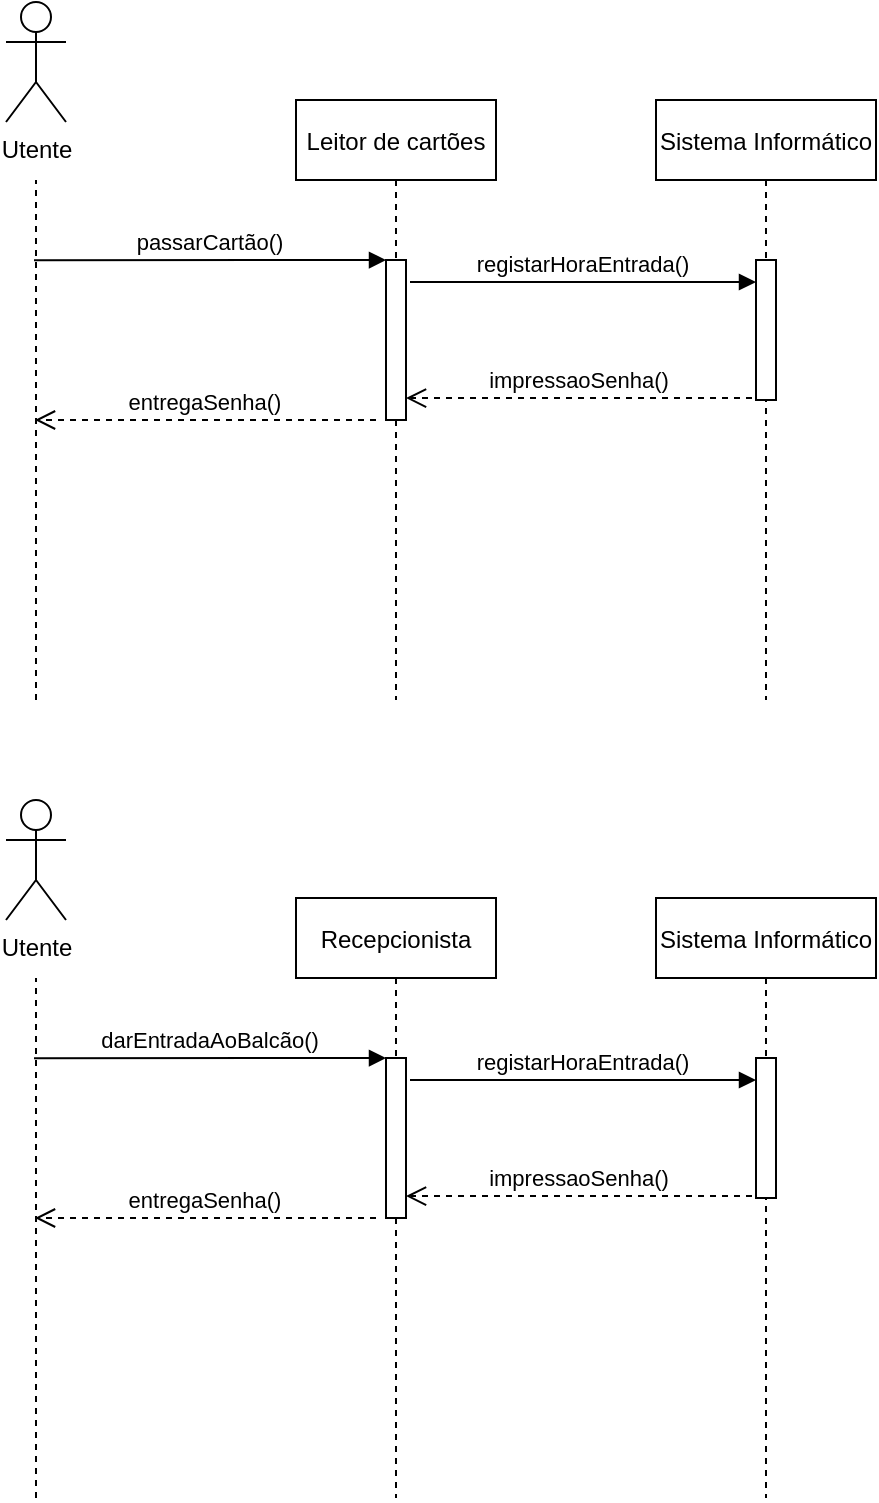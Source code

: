 <mxfile version="14.1.8" type="device" pages="2"><diagram id="kgpKYQtTHZ0yAKxKKP6v" name="Check-in manual e automático"><mxGraphModel dx="946" dy="608" grid="1" gridSize="10" guides="1" tooltips="1" connect="1" arrows="1" fold="1" page="1" pageScale="1" pageWidth="850" pageHeight="1100" math="0" shadow="0"><root><mxCell id="0"/><mxCell id="1" parent="0"/><mxCell id="3nuBFxr9cyL0pnOWT2aG-5" value="Leitor de cartões" style="shape=umlLifeline;perimeter=lifelinePerimeter;container=1;collapsible=0;recursiveResize=0;rounded=0;shadow=0;strokeWidth=1;" parent="1" vertex="1"><mxGeometry x="290" y="170" width="100" height="300" as="geometry"/></mxCell><mxCell id="3nuBFxr9cyL0pnOWT2aG-6" value="" style="points=[];perimeter=orthogonalPerimeter;rounded=0;shadow=0;strokeWidth=1;" parent="3nuBFxr9cyL0pnOWT2aG-5" vertex="1"><mxGeometry x="45" y="80" width="10" height="80" as="geometry"/></mxCell><mxCell id="3nuBFxr9cyL0pnOWT2aG-8" value="passarCartão()" style="verticalAlign=bottom;endArrow=block;entryX=0;entryY=0;shadow=0;strokeWidth=1;exitX=0.49;exitY=0.267;exitDx=0;exitDy=0;exitPerimeter=0;" parent="1" target="3nuBFxr9cyL0pnOWT2aG-6" edge="1"><mxGeometry relative="1" as="geometry"><mxPoint x="159" y="250.1" as="sourcePoint"/></mxGeometry></mxCell><mxCell id="3nuBFxr9cyL0pnOWT2aG-10" value="entregaSenha()" style="verticalAlign=bottom;endArrow=open;dashed=1;endSize=8;shadow=0;strokeWidth=1;" parent="1" edge="1"><mxGeometry relative="1" as="geometry"><mxPoint x="159.5" y="330" as="targetPoint"/><mxPoint x="330" y="330" as="sourcePoint"/></mxGeometry></mxCell><mxCell id="m903mOmpjXKeaSWjuPWx-2" value="Sistema Informático" style="shape=umlLifeline;perimeter=lifelinePerimeter;container=1;collapsible=0;recursiveResize=0;rounded=0;shadow=0;strokeWidth=1;" vertex="1" parent="1"><mxGeometry x="470" y="170" width="110" height="300" as="geometry"/></mxCell><mxCell id="m903mOmpjXKeaSWjuPWx-3" value="" style="points=[];perimeter=orthogonalPerimeter;rounded=0;shadow=0;strokeWidth=1;" vertex="1" parent="m903mOmpjXKeaSWjuPWx-2"><mxGeometry x="50" y="80" width="10" height="70" as="geometry"/></mxCell><mxCell id="m903mOmpjXKeaSWjuPWx-4" value="registarHoraEntrada()" style="verticalAlign=bottom;endArrow=block;shadow=0;strokeWidth=1;" edge="1" parent="1"><mxGeometry relative="1" as="geometry"><mxPoint x="347" y="261" as="sourcePoint"/><mxPoint x="520" y="261" as="targetPoint"/><Array as="points"><mxPoint x="437" y="261"/></Array></mxGeometry></mxCell><mxCell id="m903mOmpjXKeaSWjuPWx-5" value="impressaoSenha()" style="verticalAlign=bottom;endArrow=open;dashed=1;endSize=8;exitX=-0.2;exitY=0.986;shadow=0;strokeWidth=1;exitDx=0;exitDy=0;exitPerimeter=0;" edge="1" parent="1" source="m903mOmpjXKeaSWjuPWx-3" target="3nuBFxr9cyL0pnOWT2aG-6"><mxGeometry relative="1" as="geometry"><mxPoint x="350" y="319" as="targetPoint"/><mxPoint x="520" y="300" as="sourcePoint"/></mxGeometry></mxCell><mxCell id="m903mOmpjXKeaSWjuPWx-6" value="Utente" style="shape=umlActor;verticalLabelPosition=bottom;verticalAlign=top;html=1;" vertex="1" parent="1"><mxGeometry x="145" y="121" width="30" height="60" as="geometry"/></mxCell><mxCell id="m903mOmpjXKeaSWjuPWx-8" value="" style="endArrow=none;dashed=1;html=1;" edge="1" parent="1"><mxGeometry width="50" height="50" relative="1" as="geometry"><mxPoint x="160" y="470" as="sourcePoint"/><mxPoint x="160" y="210" as="targetPoint"/><Array as="points"/></mxGeometry></mxCell><mxCell id="m903mOmpjXKeaSWjuPWx-12" value="Recepcionista" style="shape=umlLifeline;perimeter=lifelinePerimeter;container=1;collapsible=0;recursiveResize=0;rounded=0;shadow=0;strokeWidth=1;" vertex="1" parent="1"><mxGeometry x="290" y="569" width="100" height="300" as="geometry"/></mxCell><mxCell id="m903mOmpjXKeaSWjuPWx-13" value="" style="points=[];perimeter=orthogonalPerimeter;rounded=0;shadow=0;strokeWidth=1;" vertex="1" parent="m903mOmpjXKeaSWjuPWx-12"><mxGeometry x="45" y="80" width="10" height="80" as="geometry"/></mxCell><mxCell id="m903mOmpjXKeaSWjuPWx-14" value="darEntradaAoBalcão()" style="verticalAlign=bottom;endArrow=block;entryX=0;entryY=0;shadow=0;strokeWidth=1;exitX=0.49;exitY=0.267;exitDx=0;exitDy=0;exitPerimeter=0;" edge="1" parent="1" target="m903mOmpjXKeaSWjuPWx-13"><mxGeometry relative="1" as="geometry"><mxPoint x="159" y="649.1" as="sourcePoint"/></mxGeometry></mxCell><mxCell id="m903mOmpjXKeaSWjuPWx-15" value="entregaSenha()" style="verticalAlign=bottom;endArrow=open;dashed=1;endSize=8;shadow=0;strokeWidth=1;" edge="1" parent="1"><mxGeometry relative="1" as="geometry"><mxPoint x="159.5" y="729" as="targetPoint"/><mxPoint x="330" y="729" as="sourcePoint"/></mxGeometry></mxCell><mxCell id="m903mOmpjXKeaSWjuPWx-16" value="Sistema Informático" style="shape=umlLifeline;perimeter=lifelinePerimeter;container=1;collapsible=0;recursiveResize=0;rounded=0;shadow=0;strokeWidth=1;" vertex="1" parent="1"><mxGeometry x="470" y="569" width="110" height="300" as="geometry"/></mxCell><mxCell id="m903mOmpjXKeaSWjuPWx-17" value="" style="points=[];perimeter=orthogonalPerimeter;rounded=0;shadow=0;strokeWidth=1;" vertex="1" parent="m903mOmpjXKeaSWjuPWx-16"><mxGeometry x="50" y="80" width="10" height="70" as="geometry"/></mxCell><mxCell id="m903mOmpjXKeaSWjuPWx-18" value="registarHoraEntrada()" style="verticalAlign=bottom;endArrow=block;shadow=0;strokeWidth=1;" edge="1" parent="1"><mxGeometry relative="1" as="geometry"><mxPoint x="347" y="660" as="sourcePoint"/><mxPoint x="520" y="660" as="targetPoint"/><Array as="points"><mxPoint x="437" y="660"/></Array></mxGeometry></mxCell><mxCell id="m903mOmpjXKeaSWjuPWx-19" value="impressaoSenha()" style="verticalAlign=bottom;endArrow=open;dashed=1;endSize=8;exitX=-0.2;exitY=0.986;shadow=0;strokeWidth=1;exitDx=0;exitDy=0;exitPerimeter=0;" edge="1" parent="1" source="m903mOmpjXKeaSWjuPWx-17" target="m903mOmpjXKeaSWjuPWx-13"><mxGeometry relative="1" as="geometry"><mxPoint x="350" y="718" as="targetPoint"/><mxPoint x="520" y="699" as="sourcePoint"/></mxGeometry></mxCell><mxCell id="m903mOmpjXKeaSWjuPWx-20" value="Utente" style="shape=umlActor;verticalLabelPosition=bottom;verticalAlign=top;html=1;" vertex="1" parent="1"><mxGeometry x="145" y="520" width="30" height="60" as="geometry"/></mxCell><mxCell id="m903mOmpjXKeaSWjuPWx-21" value="" style="endArrow=none;dashed=1;html=1;" edge="1" parent="1"><mxGeometry width="50" height="50" relative="1" as="geometry"><mxPoint x="160" y="869" as="sourcePoint"/><mxPoint x="160" y="609" as="targetPoint"/><Array as="points"/></mxGeometry></mxCell></root></mxGraphModel></diagram><diagram id="8Ib4hU9OQkj6yEkjc7Gh" name="Gestão consulta"><mxGraphModel dx="1113" dy="715" grid="1" gridSize="10" guides="1" tooltips="1" connect="1" arrows="1" fold="1" page="1" pageScale="1" pageWidth="827" pageHeight="1169" math="0" shadow="0"><root><mxCell id="YWq5WGcZyo5m1Z9Z-Msd-0"/><mxCell id="YWq5WGcZyo5m1Z9Z-Msd-1" parent="YWq5WGcZyo5m1Z9Z-Msd-0"/><mxCell id="YWq5WGcZyo5m1Z9Z-Msd-3" value="Sistema Informático" style="shape=umlLifeline;perimeter=lifelinePerimeter;whiteSpace=wrap;html=1;container=1;collapsible=0;recursiveResize=0;outlineConnect=0;strokeColor=#000000;fillColor=none;" vertex="1" parent="YWq5WGcZyo5m1Z9Z-Msd-1"><mxGeometry x="260" y="120" width="100" height="300" as="geometry"/></mxCell><mxCell id="SYRSoSL9QByiTBSLftoJ-2" value="" style="rounded=0;whiteSpace=wrap;html=1;direction=south;" vertex="1" parent="YWq5WGcZyo5m1Z9Z-Msd-3"><mxGeometry x="45" y="80" width="10" height="120" as="geometry"/></mxCell><mxCell id="YWq5WGcZyo5m1Z9Z-Msd-4" value="Ecrã Sala de Espera" style="shape=umlLifeline;perimeter=lifelinePerimeter;whiteSpace=wrap;html=1;container=1;collapsible=0;recursiveResize=0;outlineConnect=0;strokeColor=#000000;fillColor=none;" vertex="1" parent="YWq5WGcZyo5m1Z9Z-Msd-1"><mxGeometry x="420" y="120" width="100" height="300" as="geometry"/></mxCell><mxCell id="YWq5WGcZyo5m1Z9Z-Msd-5" value="Utente?" style="shape=umlLifeline;perimeter=lifelinePerimeter;whiteSpace=wrap;html=1;container=1;collapsible=0;recursiveResize=0;outlineConnect=0;strokeColor=#000000;fillColor=none;" vertex="1" parent="YWq5WGcZyo5m1Z9Z-Msd-1"><mxGeometry x="580" y="120" width="100" height="300" as="geometry"/></mxCell><mxCell id="kSrvGeqpeQmIJn7a0G-C-0" value="Médico" style="shape=umlActor;verticalLabelPosition=bottom;verticalAlign=top;html=1;" vertex="1" parent="YWq5WGcZyo5m1Z9Z-Msd-1"><mxGeometry x="144" y="71" width="30" height="60" as="geometry"/></mxCell><mxCell id="kSrvGeqpeQmIJn7a0G-C-1" value="" style="endArrow=none;dashed=1;html=1;" edge="1" parent="YWq5WGcZyo5m1Z9Z-Msd-1"><mxGeometry width="50" height="50" relative="1" as="geometry"><mxPoint x="159" y="420" as="sourcePoint"/><mxPoint x="159" y="160" as="targetPoint"/><Array as="points"/></mxGeometry></mxCell><mxCell id="ZvHS6ds8D4FM7uIXu75d-0" value="registaHoraInicioConsulta()" style="verticalAlign=bottom;endArrow=open;dashed=1;endSize=8;shadow=0;strokeWidth=1;exitX=0.25;exitY=1;exitDx=0;exitDy=0;" edge="1" parent="YWq5WGcZyo5m1Z9Z-Msd-1" source="SYRSoSL9QByiTBSLftoJ-2"><mxGeometry relative="1" as="geometry"><mxPoint x="160" y="230" as="targetPoint"/><mxPoint x="300" y="230" as="sourcePoint"/></mxGeometry></mxCell><mxCell id="SYRSoSL9QByiTBSLftoJ-0" value="chamarUtente()" style="verticalAlign=bottom;endArrow=block;shadow=0;strokeWidth=1;exitX=0.49;exitY=0.267;exitDx=0;exitDy=0;exitPerimeter=0;entryX=0;entryY=1;entryDx=0;entryDy=0;" edge="1" parent="YWq5WGcZyo5m1Z9Z-Msd-1" target="SYRSoSL9QByiTBSLftoJ-2"><mxGeometry relative="1" as="geometry"><mxPoint x="159" y="200.1" as="sourcePoint"/><mxPoint x="300" y="200" as="targetPoint"/></mxGeometry></mxCell><mxCell id="SYRSoSL9QByiTBSLftoJ-1" value="enviarInformaçãoConsulta()" style="verticalAlign=bottom;endArrow=block;shadow=0;strokeWidth=1;exitX=0.083;exitY=0.1;exitDx=0;exitDy=0;exitPerimeter=0;entryX=0;entryY=1;entryDx=0;entryDy=0;" edge="1" parent="YWq5WGcZyo5m1Z9Z-Msd-1" source="SYRSoSL9QByiTBSLftoJ-2" target="dW2a_u_GZvs1QqgM_uEt-1"><mxGeometry relative="1" as="geometry"><mxPoint x="320" y="210.1" as="sourcePoint"/><mxPoint x="471" y="210" as="targetPoint"/></mxGeometry></mxCell><mxCell id="dW2a_u_GZvs1QqgM_uEt-1" value="" style="rounded=0;whiteSpace=wrap;html=1;direction=south;" vertex="1" parent="YWq5WGcZyo5m1Z9Z-Msd-1"><mxGeometry x="465" y="210" width="10" height="120" as="geometry"/></mxCell><mxCell id="dW2a_u_GZvs1QqgM_uEt-2" value="mostrarInformação()" style="verticalAlign=bottom;endArrow=block;shadow=0;strokeWidth=1;exitX=0.49;exitY=0.267;exitDx=0;exitDy=0;exitPerimeter=0;" edge="1" parent="YWq5WGcZyo5m1Z9Z-Msd-1"><mxGeometry relative="1" as="geometry"><mxPoint x="475" y="220.1" as="sourcePoint"/><mxPoint x="626" y="220" as="targetPoint"/></mxGeometry></mxCell><mxCell id="dW2a_u_GZvs1QqgM_uEt-3" value="" style="rounded=0;whiteSpace=wrap;html=1;direction=south;" vertex="1" parent="YWq5WGcZyo5m1Z9Z-Msd-1"><mxGeometry x="625" y="220" width="10" height="120" as="geometry"/></mxCell><mxCell id="dW2a_u_GZvs1QqgM_uEt-6" value="&lt;h1&gt;&lt;span style=&quot;text-align: center&quot;&gt;Condições&lt;/span&gt;&lt;/h1&gt;&lt;div&gt;&lt;span style=&quot;text-align: center&quot;&gt;&lt;br&gt;&lt;/span&gt;&lt;/div&gt;&lt;div&gt;&lt;h1&gt;&lt;span style=&quot;text-align: center ; font-size: 12px ; font-weight: normal&quot;&gt;- Se tempo de espera &amp;lt; tempo de tolerâcia (10min): realizaConsulta(), terminaConsulta() e&amp;nbsp;&lt;/span&gt;&lt;span style=&quot;font-weight: normal&quot;&gt;&lt;font style=&quot;font-size: 12px&quot;&gt;e sistema registaHoraFimConsulta&lt;/font&gt;&lt;/span&gt;&lt;/h1&gt;&lt;/div&gt;&lt;h1&gt;&lt;span style=&quot;text-align: center ; font-size: 12px ; font-weight: normal&quot;&gt;- Se tempo de espera &amp;gt; tempo de tolerâcia (10min): mensagem do medico para o sistema para registoFaltaComparencia&lt;/span&gt;&lt;br&gt;&lt;/h1&gt;&lt;div&gt;se utente aparece:&lt;/div&gt;&lt;div&gt;&lt;br&gt;&lt;/div&gt;&lt;div&gt;médico decide se aceita ou não dar consulta&lt;/div&gt;&lt;div&gt;&lt;br&gt;&lt;/div&gt;&lt;div&gt;se aceita:&lt;/div&gt;&lt;div&gt;&lt;br&gt;&lt;/div&gt;&lt;div&gt;médico pede remoçaoFaltaComparencia() e realizaConsulta() e sitema registaHoraFimConsulta&lt;/div&gt;&lt;div&gt;&lt;br&gt;&lt;/div&gt;" style="text;html=1;strokeColor=none;fillColor=none;spacing=5;spacingTop=-20;whiteSpace=wrap;overflow=hidden;rounded=0;" vertex="1" parent="YWq5WGcZyo5m1Z9Z-Msd-1"><mxGeometry x="39" y="470" width="771" height="300" as="geometry"/></mxCell></root></mxGraphModel></diagram></mxfile>